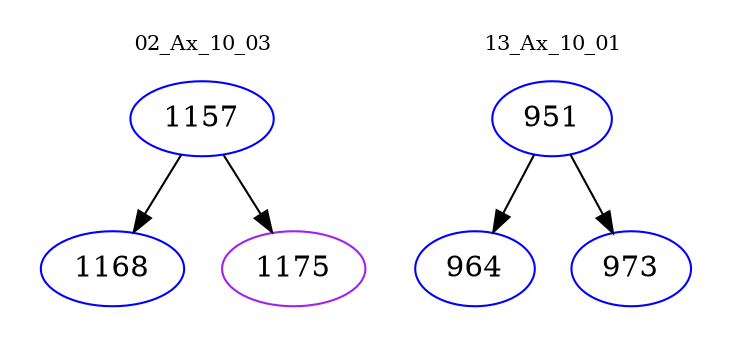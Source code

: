 digraph{
subgraph cluster_0 {
color = white
label = "02_Ax_10_03";
fontsize=10;
T0_1157 [label="1157", color="blue"]
T0_1157 -> T0_1168 [color="black"]
T0_1168 [label="1168", color="blue"]
T0_1157 -> T0_1175 [color="black"]
T0_1175 [label="1175", color="purple"]
}
subgraph cluster_1 {
color = white
label = "13_Ax_10_01";
fontsize=10;
T1_951 [label="951", color="blue"]
T1_951 -> T1_964 [color="black"]
T1_964 [label="964", color="blue"]
T1_951 -> T1_973 [color="black"]
T1_973 [label="973", color="blue"]
}
}
